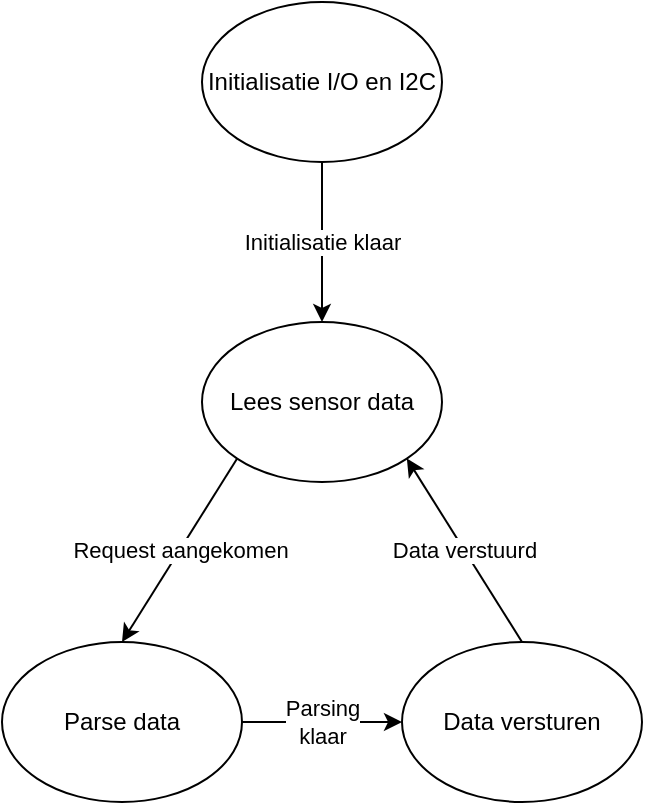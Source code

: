 <mxfile version="14.1.8" type="device"><diagram id="2IVpYJfr8HMHlxpdmxqJ" name="Page-1"><mxGraphModel dx="1086" dy="806" grid="1" gridSize="10" guides="1" tooltips="1" connect="1" arrows="1" fold="1" page="1" pageScale="1" pageWidth="827" pageHeight="1169" math="0" shadow="0"><root><mxCell id="0"/><mxCell id="1" parent="0"/><mxCell id="movGAYJSlL_st7VrAyXu-1" value="Initialisatie I/O en I2C" style="ellipse;whiteSpace=wrap;html=1;" vertex="1" parent="1"><mxGeometry x="340" y="240" width="120" height="80" as="geometry"/></mxCell><mxCell id="movGAYJSlL_st7VrAyXu-2" value="Initialisatie klaar" style="endArrow=classic;html=1;exitX=0.5;exitY=1;exitDx=0;exitDy=0;" edge="1" parent="1" source="movGAYJSlL_st7VrAyXu-1"><mxGeometry width="50" height="50" relative="1" as="geometry"><mxPoint x="310" y="440" as="sourcePoint"/><mxPoint x="400" y="400" as="targetPoint"/></mxGeometry></mxCell><mxCell id="movGAYJSlL_st7VrAyXu-3" value="Lees sensor data" style="ellipse;whiteSpace=wrap;html=1;" vertex="1" parent="1"><mxGeometry x="340" y="400" width="120" height="80" as="geometry"/></mxCell><mxCell id="movGAYJSlL_st7VrAyXu-4" value="Parse data" style="ellipse;whiteSpace=wrap;html=1;" vertex="1" parent="1"><mxGeometry x="240" y="560" width="120" height="80" as="geometry"/></mxCell><mxCell id="movGAYJSlL_st7VrAyXu-5" value="Request aangekomen" style="endArrow=classic;html=1;entryX=0.5;entryY=0;entryDx=0;entryDy=0;exitX=0;exitY=1;exitDx=0;exitDy=0;" edge="1" parent="1" source="movGAYJSlL_st7VrAyXu-3" target="movGAYJSlL_st7VrAyXu-4"><mxGeometry width="50" height="50" relative="1" as="geometry"><mxPoint x="300" y="540" as="sourcePoint"/><mxPoint x="350" y="490" as="targetPoint"/></mxGeometry></mxCell><mxCell id="movGAYJSlL_st7VrAyXu-6" value="Data versturen" style="ellipse;whiteSpace=wrap;html=1;" vertex="1" parent="1"><mxGeometry x="440" y="560" width="120" height="80" as="geometry"/></mxCell><mxCell id="movGAYJSlL_st7VrAyXu-7" value="Parsing &lt;br&gt;klaar" style="endArrow=classic;html=1;entryX=0;entryY=0.5;entryDx=0;entryDy=0;exitX=1;exitY=0.5;exitDx=0;exitDy=0;" edge="1" parent="1" source="movGAYJSlL_st7VrAyXu-4" target="movGAYJSlL_st7VrAyXu-6"><mxGeometry width="50" height="50" relative="1" as="geometry"><mxPoint x="300" y="540" as="sourcePoint"/><mxPoint x="350" y="490" as="targetPoint"/></mxGeometry></mxCell><mxCell id="movGAYJSlL_st7VrAyXu-8" value="Data verstuurd" style="endArrow=classic;html=1;entryX=1;entryY=1;entryDx=0;entryDy=0;exitX=0.5;exitY=0;exitDx=0;exitDy=0;" edge="1" parent="1" source="movGAYJSlL_st7VrAyXu-6" target="movGAYJSlL_st7VrAyXu-3"><mxGeometry width="50" height="50" relative="1" as="geometry"><mxPoint x="300" y="540" as="sourcePoint"/><mxPoint x="350" y="490" as="targetPoint"/></mxGeometry></mxCell></root></mxGraphModel></diagram></mxfile>